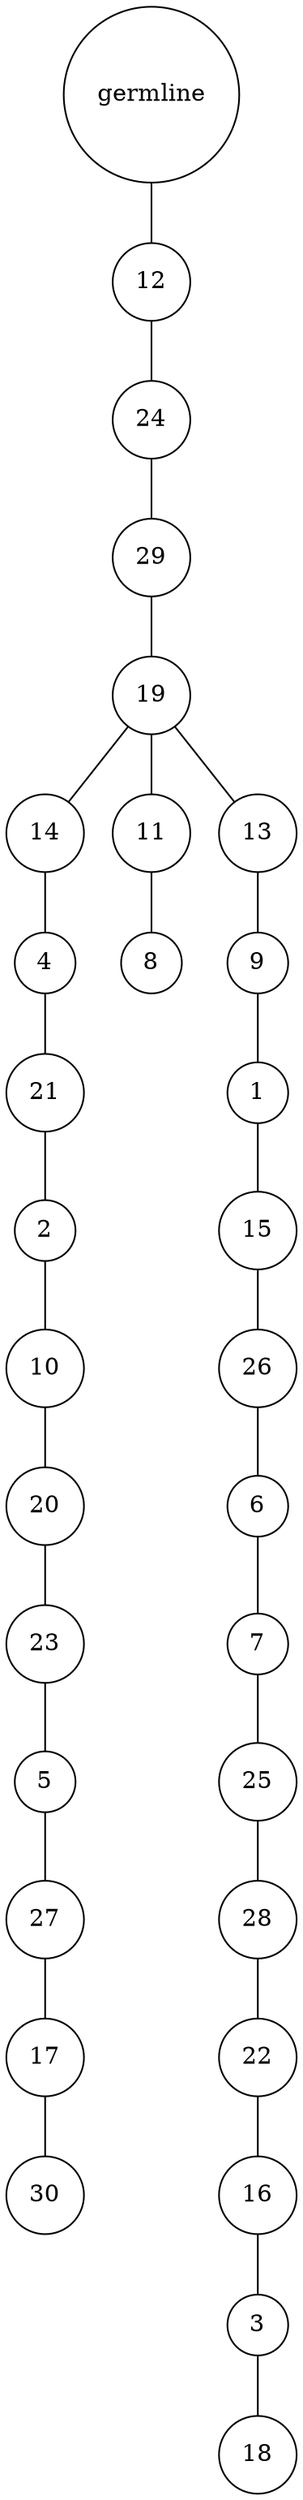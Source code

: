 graph {
	rankdir=UD;
	splines=line;
	node [shape=circle]
	"0x7f7418426400" [label="germline"];
	"0x7f7418426430" [label="12"];
	"0x7f7418426400" -- "0x7f7418426430" ;
	"0x7f7418426460" [label="24"];
	"0x7f7418426430" -- "0x7f7418426460" ;
	"0x7f7418426490" [label="29"];
	"0x7f7418426460" -- "0x7f7418426490" ;
	"0x7f74184264c0" [label="19"];
	"0x7f7418426490" -- "0x7f74184264c0" ;
	"0x7f74184264f0" [label="14"];
	"0x7f74184264c0" -- "0x7f74184264f0" ;
	"0x7f7418426520" [label="4"];
	"0x7f74184264f0" -- "0x7f7418426520" ;
	"0x7f7418426550" [label="21"];
	"0x7f7418426520" -- "0x7f7418426550" ;
	"0x7f7418426580" [label="2"];
	"0x7f7418426550" -- "0x7f7418426580" ;
	"0x7f74184265b0" [label="10"];
	"0x7f7418426580" -- "0x7f74184265b0" ;
	"0x7f74184265e0" [label="20"];
	"0x7f74184265b0" -- "0x7f74184265e0" ;
	"0x7f7418426610" [label="23"];
	"0x7f74184265e0" -- "0x7f7418426610" ;
	"0x7f7418426640" [label="5"];
	"0x7f7418426610" -- "0x7f7418426640" ;
	"0x7f7418426670" [label="27"];
	"0x7f7418426640" -- "0x7f7418426670" ;
	"0x7f74184266a0" [label="17"];
	"0x7f7418426670" -- "0x7f74184266a0" ;
	"0x7f74184266d0" [label="30"];
	"0x7f74184266a0" -- "0x7f74184266d0" ;
	"0x7f7418426700" [label="11"];
	"0x7f74184264c0" -- "0x7f7418426700" ;
	"0x7f7418426730" [label="8"];
	"0x7f7418426700" -- "0x7f7418426730" ;
	"0x7f7418426760" [label="13"];
	"0x7f74184264c0" -- "0x7f7418426760" ;
	"0x7f7418426790" [label="9"];
	"0x7f7418426760" -- "0x7f7418426790" ;
	"0x7f74184267c0" [label="1"];
	"0x7f7418426790" -- "0x7f74184267c0" ;
	"0x7f74184267f0" [label="15"];
	"0x7f74184267c0" -- "0x7f74184267f0" ;
	"0x7f7418426820" [label="26"];
	"0x7f74184267f0" -- "0x7f7418426820" ;
	"0x7f7418426850" [label="6"];
	"0x7f7418426820" -- "0x7f7418426850" ;
	"0x7f7418426880" [label="7"];
	"0x7f7418426850" -- "0x7f7418426880" ;
	"0x7f74184268b0" [label="25"];
	"0x7f7418426880" -- "0x7f74184268b0" ;
	"0x7f74184268e0" [label="28"];
	"0x7f74184268b0" -- "0x7f74184268e0" ;
	"0x7f7418426910" [label="22"];
	"0x7f74184268e0" -- "0x7f7418426910" ;
	"0x7f7418426940" [label="16"];
	"0x7f7418426910" -- "0x7f7418426940" ;
	"0x7f7418426970" [label="3"];
	"0x7f7418426940" -- "0x7f7418426970" ;
	"0x7f74184269a0" [label="18"];
	"0x7f7418426970" -- "0x7f74184269a0" ;
}
